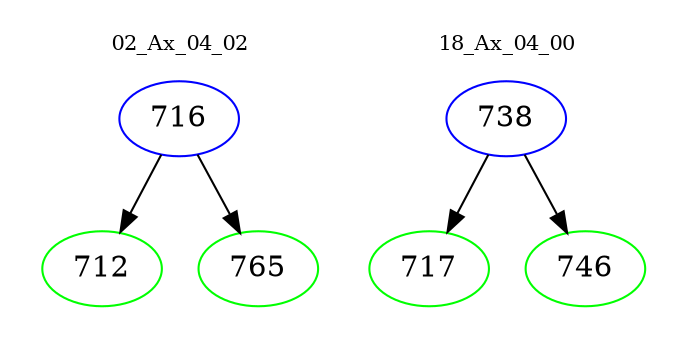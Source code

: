 digraph{
subgraph cluster_0 {
color = white
label = "02_Ax_04_02";
fontsize=10;
T0_716 [label="716", color="blue"]
T0_716 -> T0_712 [color="black"]
T0_712 [label="712", color="green"]
T0_716 -> T0_765 [color="black"]
T0_765 [label="765", color="green"]
}
subgraph cluster_1 {
color = white
label = "18_Ax_04_00";
fontsize=10;
T1_738 [label="738", color="blue"]
T1_738 -> T1_717 [color="black"]
T1_717 [label="717", color="green"]
T1_738 -> T1_746 [color="black"]
T1_746 [label="746", color="green"]
}
}
